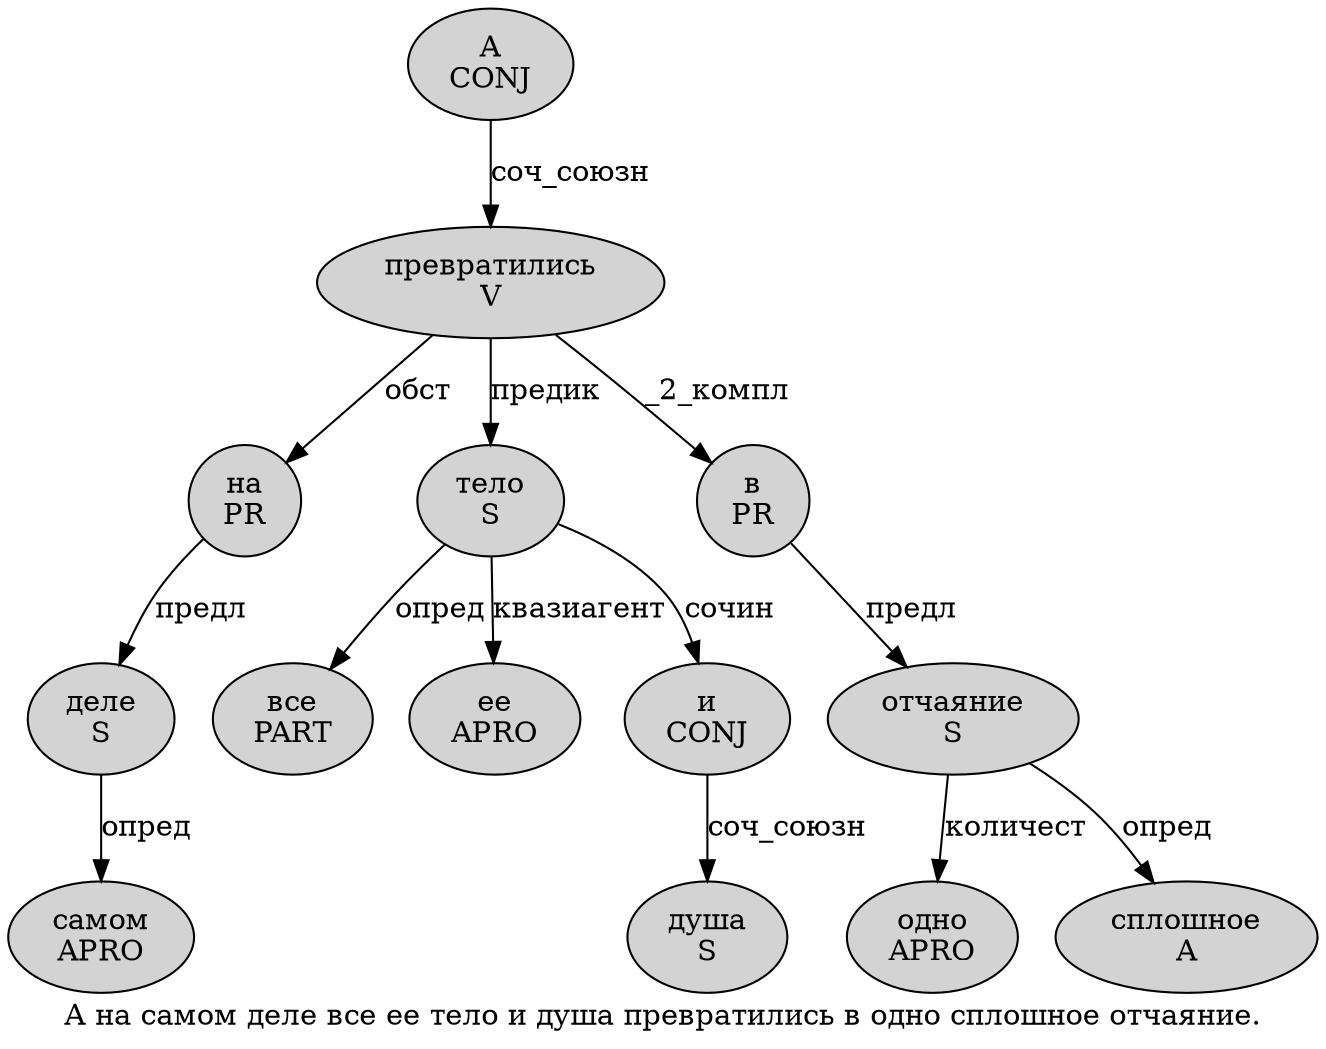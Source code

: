 digraph SENTENCE_1521 {
	graph [label="А на самом деле все ее тело и душа превратились в одно сплошное отчаяние."]
	node [style=filled]
		0 [label="А
CONJ" color="" fillcolor=lightgray penwidth=1 shape=ellipse]
		1 [label="на
PR" color="" fillcolor=lightgray penwidth=1 shape=ellipse]
		2 [label="самом
APRO" color="" fillcolor=lightgray penwidth=1 shape=ellipse]
		3 [label="деле
S" color="" fillcolor=lightgray penwidth=1 shape=ellipse]
		4 [label="все
PART" color="" fillcolor=lightgray penwidth=1 shape=ellipse]
		5 [label="ее
APRO" color="" fillcolor=lightgray penwidth=1 shape=ellipse]
		6 [label="тело
S" color="" fillcolor=lightgray penwidth=1 shape=ellipse]
		7 [label="и
CONJ" color="" fillcolor=lightgray penwidth=1 shape=ellipse]
		8 [label="душа
S" color="" fillcolor=lightgray penwidth=1 shape=ellipse]
		9 [label="превратились
V" color="" fillcolor=lightgray penwidth=1 shape=ellipse]
		10 [label="в
PR" color="" fillcolor=lightgray penwidth=1 shape=ellipse]
		11 [label="одно
APRO" color="" fillcolor=lightgray penwidth=1 shape=ellipse]
		12 [label="сплошное
A" color="" fillcolor=lightgray penwidth=1 shape=ellipse]
		13 [label="отчаяние
S" color="" fillcolor=lightgray penwidth=1 shape=ellipse]
			9 -> 1 [label="обст"]
			9 -> 6 [label="предик"]
			9 -> 10 [label="_2_компл"]
			10 -> 13 [label="предл"]
			0 -> 9 [label="соч_союзн"]
			3 -> 2 [label="опред"]
			7 -> 8 [label="соч_союзн"]
			6 -> 4 [label="опред"]
			6 -> 5 [label="квазиагент"]
			6 -> 7 [label="сочин"]
			1 -> 3 [label="предл"]
			13 -> 11 [label="количест"]
			13 -> 12 [label="опред"]
}